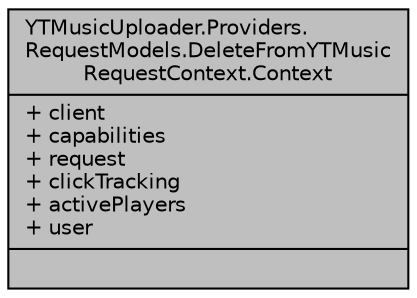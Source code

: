 digraph "YTMusicUploader.Providers.RequestModels.DeleteFromYTMusicRequestContext.Context"
{
 // LATEX_PDF_SIZE
  edge [fontname="Helvetica",fontsize="10",labelfontname="Helvetica",labelfontsize="10"];
  node [fontname="Helvetica",fontsize="10",shape=record];
  Node1 [label="{YTMusicUploader.Providers.\lRequestModels.DeleteFromYTMusic\lRequestContext.Context\n|+ client\l+ capabilities\l+ request\l+ clickTracking\l+ activePlayers\l+ user\l|}",height=0.2,width=0.4,color="black", fillcolor="grey75", style="filled", fontcolor="black",tooltip=" "];
}
